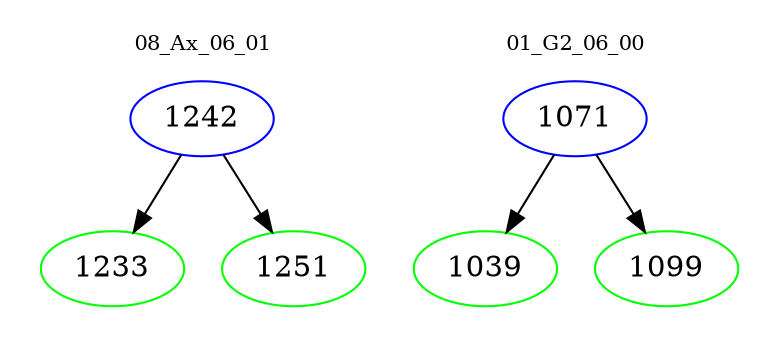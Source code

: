 digraph{
subgraph cluster_0 {
color = white
label = "08_Ax_06_01";
fontsize=10;
T0_1242 [label="1242", color="blue"]
T0_1242 -> T0_1233 [color="black"]
T0_1233 [label="1233", color="green"]
T0_1242 -> T0_1251 [color="black"]
T0_1251 [label="1251", color="green"]
}
subgraph cluster_1 {
color = white
label = "01_G2_06_00";
fontsize=10;
T1_1071 [label="1071", color="blue"]
T1_1071 -> T1_1039 [color="black"]
T1_1039 [label="1039", color="green"]
T1_1071 -> T1_1099 [color="black"]
T1_1099 [label="1099", color="green"]
}
}
